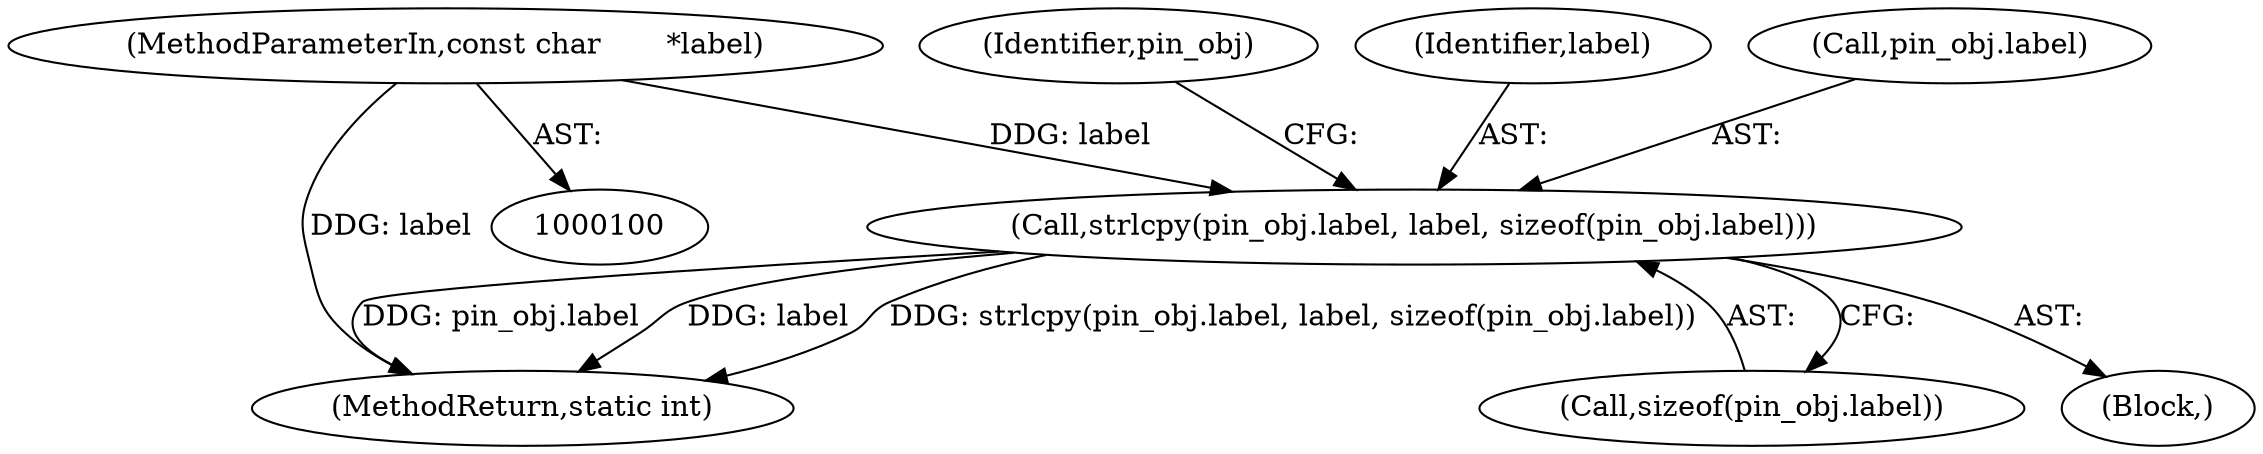 digraph "0_OpenSC_8fe377e93b4b56060e5bbfb6f3142ceaeca744fa_21@pointer" {
"1000107" [label="(MethodParameterIn,const char       *label)"];
"1000235" [label="(Call,strlcpy(pin_obj.label, label, sizeof(pin_obj.label)))"];
"1000240" [label="(Call,sizeof(pin_obj.label))"];
"1000246" [label="(Identifier,pin_obj)"];
"1000239" [label="(Identifier,label)"];
"1000508" [label="(MethodReturn,static int)"];
"1000109" [label="(Block,)"];
"1000107" [label="(MethodParameterIn,const char       *label)"];
"1000235" [label="(Call,strlcpy(pin_obj.label, label, sizeof(pin_obj.label)))"];
"1000236" [label="(Call,pin_obj.label)"];
"1000107" -> "1000100"  [label="AST: "];
"1000107" -> "1000508"  [label="DDG: label"];
"1000107" -> "1000235"  [label="DDG: label"];
"1000235" -> "1000109"  [label="AST: "];
"1000235" -> "1000240"  [label="CFG: "];
"1000236" -> "1000235"  [label="AST: "];
"1000239" -> "1000235"  [label="AST: "];
"1000240" -> "1000235"  [label="AST: "];
"1000246" -> "1000235"  [label="CFG: "];
"1000235" -> "1000508"  [label="DDG: pin_obj.label"];
"1000235" -> "1000508"  [label="DDG: label"];
"1000235" -> "1000508"  [label="DDG: strlcpy(pin_obj.label, label, sizeof(pin_obj.label))"];
}
